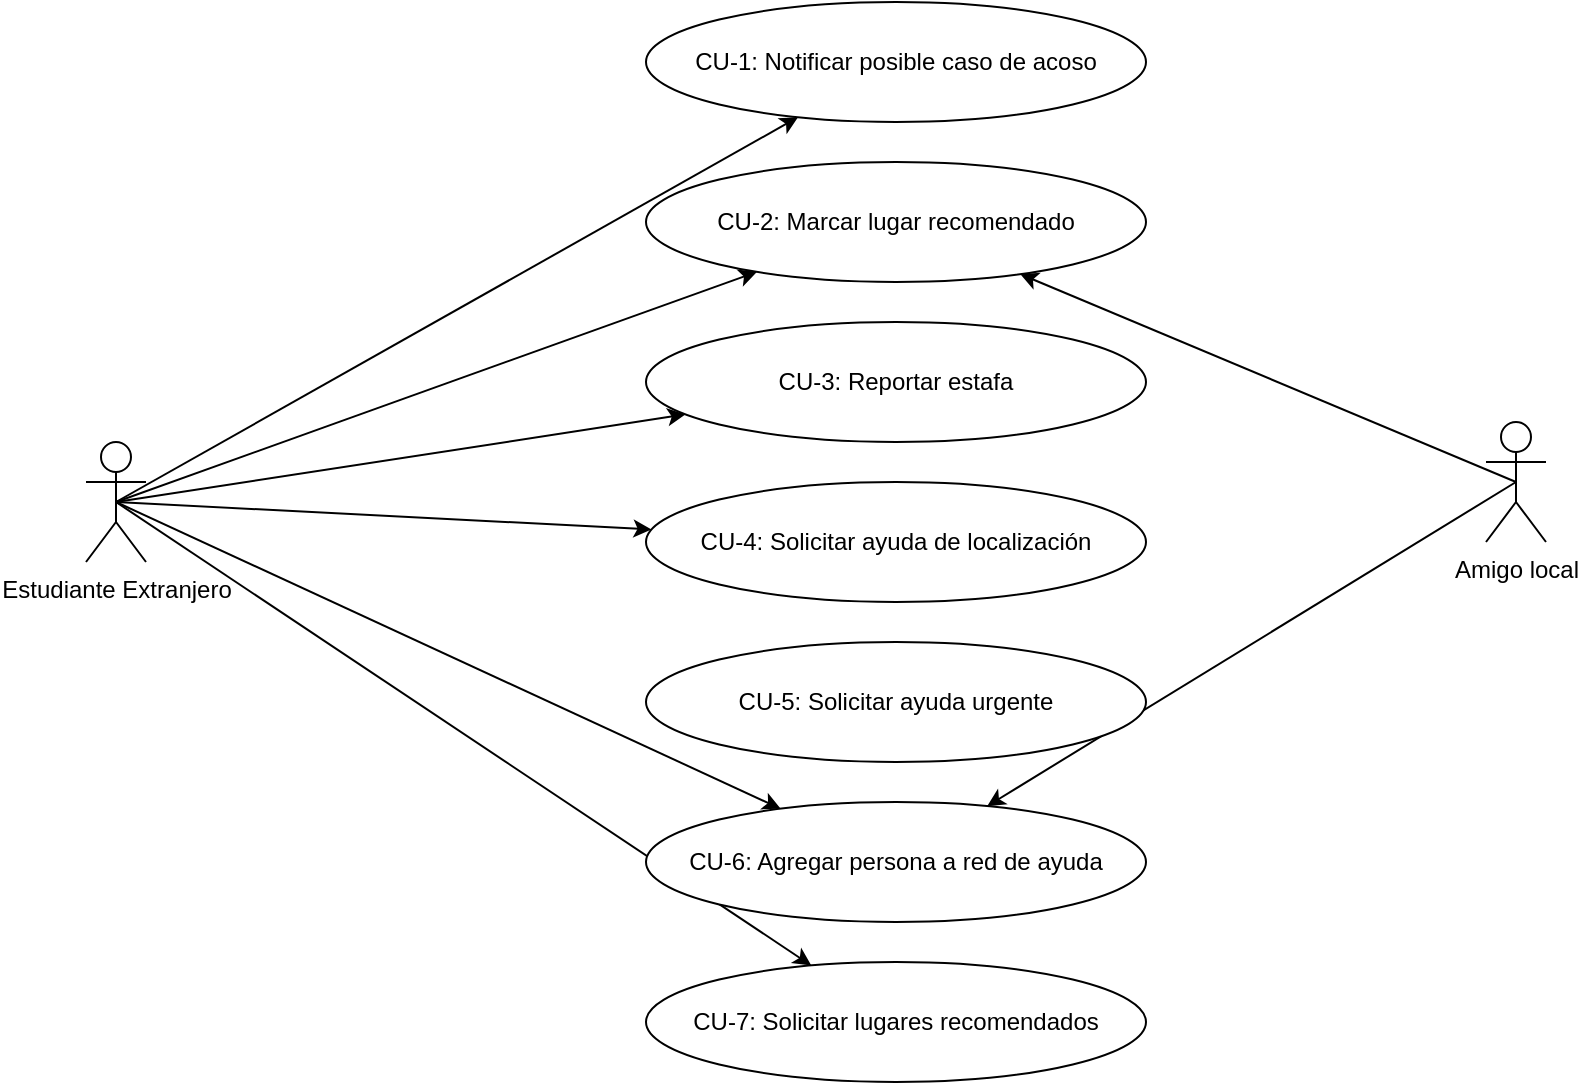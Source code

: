 <mxfile>
    <diagram id="OWolOCZ-yeYZ9_q50-nH" name="Page-1">
        <mxGraphModel dx="755" dy="470" grid="1" gridSize="10" guides="1" tooltips="1" connect="1" arrows="1" fold="1" page="1" pageScale="1" pageWidth="850" pageHeight="1100" math="0" shadow="0">
            <root>
                <mxCell id="0"/>
                <mxCell id="1" parent="0"/>
                <mxCell id="123" style="edgeStyle=none;html=1;exitX=0.5;exitY=0.5;exitDx=0;exitDy=0;exitPerimeter=0;" parent="1" source="115" target="117" edge="1">
                    <mxGeometry relative="1" as="geometry"/>
                </mxCell>
                <mxCell id="124" style="edgeStyle=none;html=1;exitX=0.5;exitY=0.5;exitDx=0;exitDy=0;exitPerimeter=0;" parent="1" source="115" target="118" edge="1">
                    <mxGeometry relative="1" as="geometry"/>
                </mxCell>
                <mxCell id="126" style="edgeStyle=none;html=1;exitX=0.5;exitY=0.5;exitDx=0;exitDy=0;exitPerimeter=0;" parent="1" source="115" target="119" edge="1">
                    <mxGeometry relative="1" as="geometry"/>
                </mxCell>
                <mxCell id="127" style="edgeStyle=none;html=1;exitX=0.5;exitY=0.5;exitDx=0;exitDy=0;exitPerimeter=0;" parent="1" source="115" target="120" edge="1">
                    <mxGeometry relative="1" as="geometry"/>
                </mxCell>
                <mxCell id="128" style="edgeStyle=none;html=1;exitX=0.5;exitY=0.5;exitDx=0;exitDy=0;exitPerimeter=0;" parent="1" source="115" target="122" edge="1">
                    <mxGeometry relative="1" as="geometry"/>
                </mxCell>
                <mxCell id="131" style="edgeStyle=none;html=1;exitX=0.5;exitY=0.5;exitDx=0;exitDy=0;exitPerimeter=0;" edge="1" parent="1" source="115" target="130">
                    <mxGeometry relative="1" as="geometry"/>
                </mxCell>
                <mxCell id="115" value="Estudiante Extranjero" style="shape=umlActor;verticalLabelPosition=bottom;verticalAlign=top;html=1;outlineConnect=0;" parent="1" vertex="1">
                    <mxGeometry x="70" y="260" width="30" height="60" as="geometry"/>
                </mxCell>
                <mxCell id="125" style="edgeStyle=none;html=1;exitX=0.5;exitY=0.5;exitDx=0;exitDy=0;exitPerimeter=0;" parent="1" source="116" target="118" edge="1">
                    <mxGeometry relative="1" as="geometry"/>
                </mxCell>
                <mxCell id="129" style="edgeStyle=none;html=1;exitX=0.5;exitY=0.5;exitDx=0;exitDy=0;exitPerimeter=0;" parent="1" source="116" target="122" edge="1">
                    <mxGeometry relative="1" as="geometry"/>
                </mxCell>
                <mxCell id="116" value="Amigo local" style="shape=umlActor;verticalLabelPosition=bottom;verticalAlign=top;html=1;outlineConnect=0;" parent="1" vertex="1">
                    <mxGeometry x="770" y="250" width="30" height="60" as="geometry"/>
                </mxCell>
                <mxCell id="117" value="CU-1: Notificar posible caso de acoso" style="ellipse;whiteSpace=wrap;html=1;" parent="1" vertex="1">
                    <mxGeometry x="350" y="40" width="250" height="60" as="geometry"/>
                </mxCell>
                <mxCell id="118" value="CU-2: Marcar lugar recomendado" style="ellipse;whiteSpace=wrap;html=1;" parent="1" vertex="1">
                    <mxGeometry x="350" y="120" width="250" height="60" as="geometry"/>
                </mxCell>
                <mxCell id="119" value="CU-3: Reportar estafa" style="ellipse;whiteSpace=wrap;html=1;" parent="1" vertex="1">
                    <mxGeometry x="350" y="200" width="250" height="60" as="geometry"/>
                </mxCell>
                <mxCell id="120" value="CU-4: Solicitar ayuda de localización" style="ellipse;whiteSpace=wrap;html=1;" parent="1" vertex="1">
                    <mxGeometry x="350" y="280" width="250" height="60" as="geometry"/>
                </mxCell>
                <mxCell id="121" value="CU-5: Solicitar ayuda urgente" style="ellipse;whiteSpace=wrap;html=1;" parent="1" vertex="1">
                    <mxGeometry x="350" y="360" width="250" height="60" as="geometry"/>
                </mxCell>
                <mxCell id="122" value="CU-6: Agregar persona a red de ayuda" style="ellipse;whiteSpace=wrap;html=1;" parent="1" vertex="1">
                    <mxGeometry x="350" y="440" width="250" height="60" as="geometry"/>
                </mxCell>
                <mxCell id="130" value="CU-7: Solicitar lugares recomendados" style="ellipse;whiteSpace=wrap;html=1;" vertex="1" parent="1">
                    <mxGeometry x="350" y="520" width="250" height="60" as="geometry"/>
                </mxCell>
            </root>
        </mxGraphModel>
    </diagram>
</mxfile>